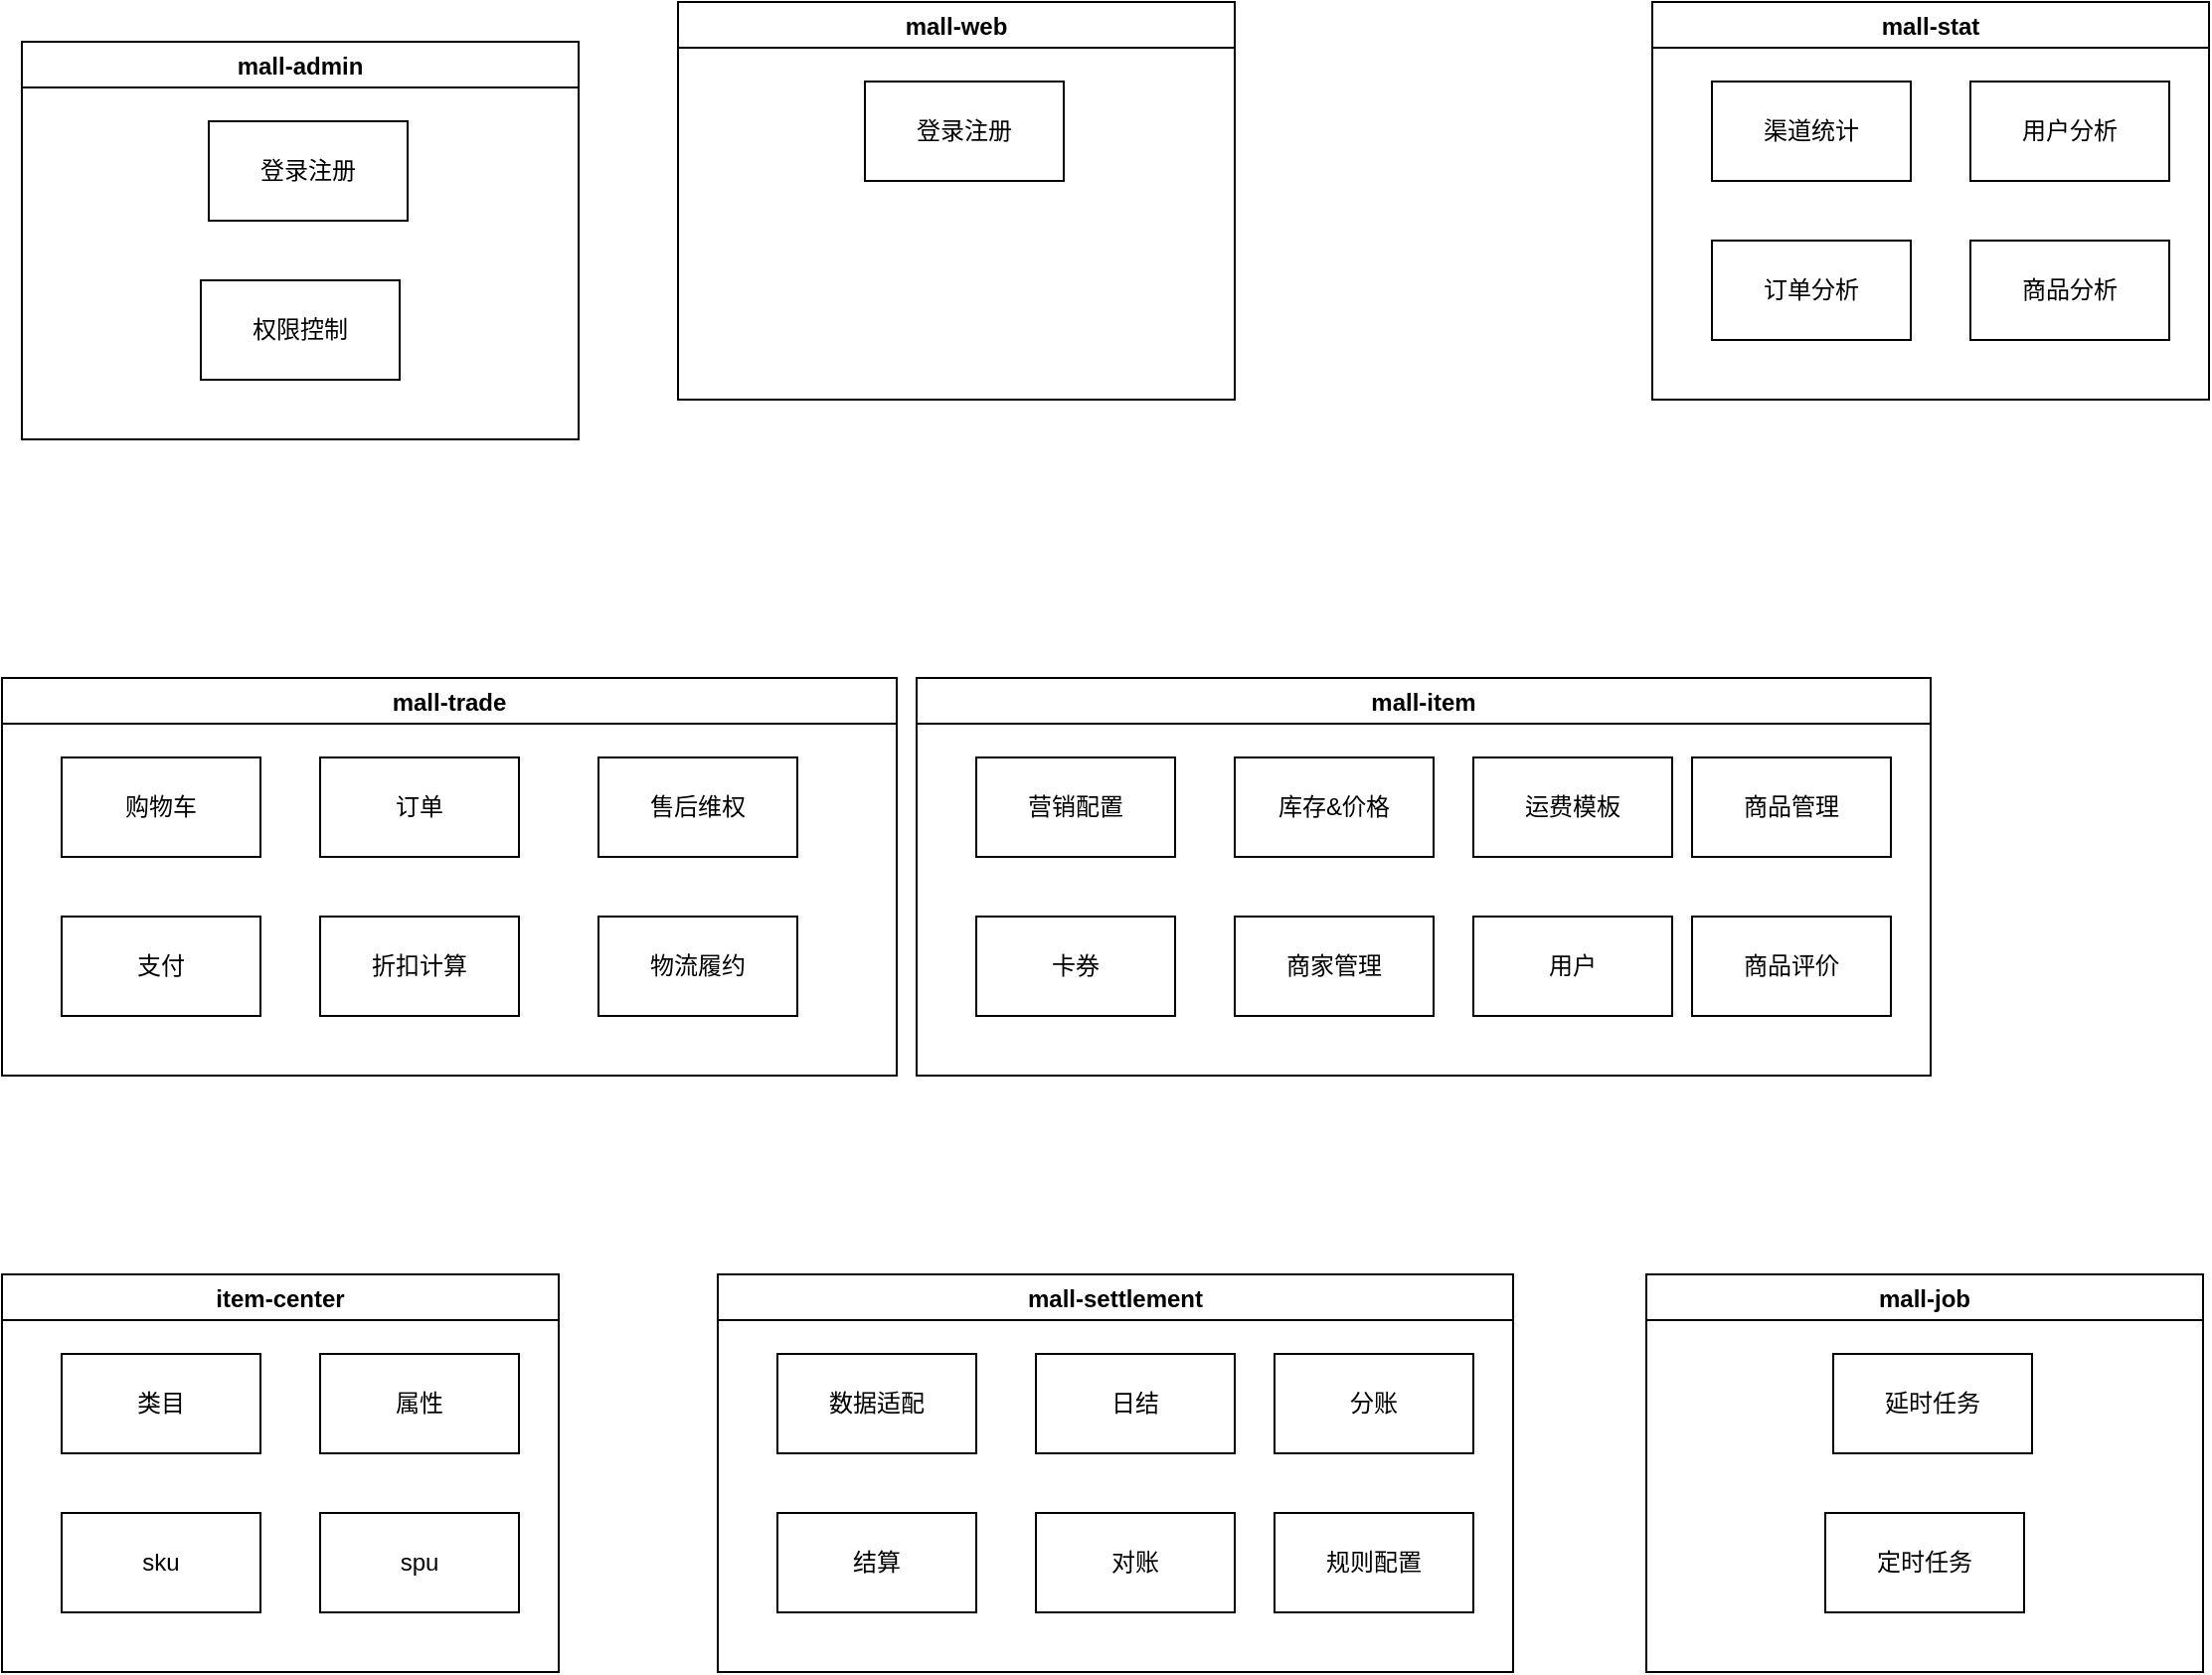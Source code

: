 <mxfile version="15.6.8" type="github">
  <diagram id="fSBuzKOIVJvP2pdpVcd-" name="第 1 页">
    <mxGraphModel dx="1422" dy="762" grid="1" gridSize="10" guides="1" tooltips="1" connect="1" arrows="1" fold="1" page="1" pageScale="1" pageWidth="827" pageHeight="1169" math="0" shadow="0">
      <root>
        <mxCell id="0" />
        <mxCell id="1" parent="0" />
        <mxCell id="d11UuQyd5OfxDeqS8vQ2-1" value="item-center" style="swimlane;comic=0;moveCells=0;treeMoving=0;treeFolding=0;metaEdit=0;container=0;autosize=0;fixDash=0;snapToPoint=0;portConstraintRotation=0;noLabel=0;horizontal=1;" vertex="1" parent="1">
          <mxGeometry y="1080" width="280" height="200" as="geometry" />
        </mxCell>
        <mxCell id="d11UuQyd5OfxDeqS8vQ2-2" value="类目" style="rounded=0;whiteSpace=wrap;html=1;" vertex="1" parent="d11UuQyd5OfxDeqS8vQ2-1">
          <mxGeometry x="30" y="40" width="100" height="50" as="geometry" />
        </mxCell>
        <mxCell id="d11UuQyd5OfxDeqS8vQ2-3" value="属性" style="rounded=0;whiteSpace=wrap;html=1;" vertex="1" parent="d11UuQyd5OfxDeqS8vQ2-1">
          <mxGeometry x="160" y="40" width="100" height="50" as="geometry" />
        </mxCell>
        <mxCell id="d11UuQyd5OfxDeqS8vQ2-4" value="sku" style="rounded=0;whiteSpace=wrap;html=1;" vertex="1" parent="d11UuQyd5OfxDeqS8vQ2-1">
          <mxGeometry x="30" y="120" width="100" height="50" as="geometry" />
        </mxCell>
        <mxCell id="d11UuQyd5OfxDeqS8vQ2-5" value="spu" style="rounded=0;whiteSpace=wrap;html=1;" vertex="1" parent="d11UuQyd5OfxDeqS8vQ2-1">
          <mxGeometry x="160" y="120" width="100" height="50" as="geometry" />
        </mxCell>
        <mxCell id="d11UuQyd5OfxDeqS8vQ2-6" value="mall-trade" style="swimlane;comic=0;moveCells=0;treeMoving=0;treeFolding=0;metaEdit=0;container=0;autosize=0;fixDash=0;snapToPoint=0;portConstraintRotation=0;noLabel=0;horizontal=1;" vertex="1" parent="1">
          <mxGeometry y="780" width="450" height="200" as="geometry" />
        </mxCell>
        <mxCell id="d11UuQyd5OfxDeqS8vQ2-7" value="购物车" style="rounded=0;whiteSpace=wrap;html=1;" vertex="1" parent="d11UuQyd5OfxDeqS8vQ2-6">
          <mxGeometry x="30" y="40" width="100" height="50" as="geometry" />
        </mxCell>
        <mxCell id="d11UuQyd5OfxDeqS8vQ2-8" value="订单" style="rounded=0;whiteSpace=wrap;html=1;" vertex="1" parent="d11UuQyd5OfxDeqS8vQ2-6">
          <mxGeometry x="160" y="40" width="100" height="50" as="geometry" />
        </mxCell>
        <mxCell id="d11UuQyd5OfxDeqS8vQ2-9" value="支付" style="rounded=0;whiteSpace=wrap;html=1;" vertex="1" parent="d11UuQyd5OfxDeqS8vQ2-6">
          <mxGeometry x="30" y="120" width="100" height="50" as="geometry" />
        </mxCell>
        <mxCell id="d11UuQyd5OfxDeqS8vQ2-10" value="折扣计算" style="rounded=0;whiteSpace=wrap;html=1;" vertex="1" parent="d11UuQyd5OfxDeqS8vQ2-6">
          <mxGeometry x="160" y="120" width="100" height="50" as="geometry" />
        </mxCell>
        <mxCell id="d11UuQyd5OfxDeqS8vQ2-11" value="售后维权" style="rounded=0;whiteSpace=wrap;html=1;" vertex="1" parent="d11UuQyd5OfxDeqS8vQ2-6">
          <mxGeometry x="300" y="40" width="100" height="50" as="geometry" />
        </mxCell>
        <mxCell id="d11UuQyd5OfxDeqS8vQ2-12" value="物流履约" style="rounded=0;whiteSpace=wrap;html=1;" vertex="1" parent="d11UuQyd5OfxDeqS8vQ2-6">
          <mxGeometry x="300" y="120" width="100" height="50" as="geometry" />
        </mxCell>
        <mxCell id="d11UuQyd5OfxDeqS8vQ2-13" value="mall-item" style="swimlane;comic=0;moveCells=0;treeMoving=0;treeFolding=0;metaEdit=0;container=0;autosize=0;fixDash=0;snapToPoint=0;portConstraintRotation=0;noLabel=0;horizontal=1;" vertex="1" parent="1">
          <mxGeometry x="460" y="780" width="510" height="200" as="geometry" />
        </mxCell>
        <mxCell id="d11UuQyd5OfxDeqS8vQ2-14" value="营销配置" style="rounded=0;whiteSpace=wrap;html=1;" vertex="1" parent="d11UuQyd5OfxDeqS8vQ2-13">
          <mxGeometry x="30" y="40" width="100" height="50" as="geometry" />
        </mxCell>
        <mxCell id="d11UuQyd5OfxDeqS8vQ2-15" value="库存&amp;amp;价格" style="rounded=0;whiteSpace=wrap;html=1;" vertex="1" parent="d11UuQyd5OfxDeqS8vQ2-13">
          <mxGeometry x="160" y="40" width="100" height="50" as="geometry" />
        </mxCell>
        <mxCell id="d11UuQyd5OfxDeqS8vQ2-16" value="卡券" style="rounded=0;whiteSpace=wrap;html=1;" vertex="1" parent="d11UuQyd5OfxDeqS8vQ2-13">
          <mxGeometry x="30" y="120" width="100" height="50" as="geometry" />
        </mxCell>
        <mxCell id="d11UuQyd5OfxDeqS8vQ2-17" value="商家管理" style="rounded=0;whiteSpace=wrap;html=1;" vertex="1" parent="d11UuQyd5OfxDeqS8vQ2-13">
          <mxGeometry x="160" y="120" width="100" height="50" as="geometry" />
        </mxCell>
        <mxCell id="d11UuQyd5OfxDeqS8vQ2-18" value="商品管理" style="rounded=0;whiteSpace=wrap;html=1;" vertex="1" parent="d11UuQyd5OfxDeqS8vQ2-13">
          <mxGeometry x="390" y="40" width="100" height="50" as="geometry" />
        </mxCell>
        <mxCell id="d11UuQyd5OfxDeqS8vQ2-19" value="用户" style="rounded=0;whiteSpace=wrap;html=1;" vertex="1" parent="d11UuQyd5OfxDeqS8vQ2-13">
          <mxGeometry x="280" y="120" width="100" height="50" as="geometry" />
        </mxCell>
        <mxCell id="d11UuQyd5OfxDeqS8vQ2-20" value="商品评价" style="rounded=0;whiteSpace=wrap;html=1;" vertex="1" parent="d11UuQyd5OfxDeqS8vQ2-13">
          <mxGeometry x="390" y="120" width="100" height="50" as="geometry" />
        </mxCell>
        <mxCell id="d11UuQyd5OfxDeqS8vQ2-21" value="运费模板" style="rounded=0;whiteSpace=wrap;html=1;" vertex="1" parent="d11UuQyd5OfxDeqS8vQ2-13">
          <mxGeometry x="280" y="40" width="100" height="50" as="geometry" />
        </mxCell>
        <mxCell id="d11UuQyd5OfxDeqS8vQ2-22" value="mall-settlement" style="swimlane;comic=0;moveCells=0;treeMoving=0;treeFolding=0;metaEdit=0;container=0;autosize=0;fixDash=0;snapToPoint=0;portConstraintRotation=0;noLabel=0;horizontal=1;" vertex="1" parent="1">
          <mxGeometry x="360" y="1080" width="400" height="200" as="geometry" />
        </mxCell>
        <mxCell id="d11UuQyd5OfxDeqS8vQ2-23" value="数据适配" style="rounded=0;whiteSpace=wrap;html=1;" vertex="1" parent="d11UuQyd5OfxDeqS8vQ2-22">
          <mxGeometry x="30" y="40" width="100" height="50" as="geometry" />
        </mxCell>
        <mxCell id="d11UuQyd5OfxDeqS8vQ2-24" value="日结" style="rounded=0;whiteSpace=wrap;html=1;" vertex="1" parent="d11UuQyd5OfxDeqS8vQ2-22">
          <mxGeometry x="160" y="40" width="100" height="50" as="geometry" />
        </mxCell>
        <mxCell id="d11UuQyd5OfxDeqS8vQ2-25" value="结算" style="rounded=0;whiteSpace=wrap;html=1;" vertex="1" parent="d11UuQyd5OfxDeqS8vQ2-22">
          <mxGeometry x="30" y="120" width="100" height="50" as="geometry" />
        </mxCell>
        <mxCell id="d11UuQyd5OfxDeqS8vQ2-26" value="对账" style="rounded=0;whiteSpace=wrap;html=1;" vertex="1" parent="d11UuQyd5OfxDeqS8vQ2-22">
          <mxGeometry x="160" y="120" width="100" height="50" as="geometry" />
        </mxCell>
        <mxCell id="d11UuQyd5OfxDeqS8vQ2-27" value="分账" style="rounded=0;whiteSpace=wrap;html=1;" vertex="1" parent="d11UuQyd5OfxDeqS8vQ2-22">
          <mxGeometry x="280" y="40" width="100" height="50" as="geometry" />
        </mxCell>
        <mxCell id="d11UuQyd5OfxDeqS8vQ2-28" value="规则配置" style="rounded=0;whiteSpace=wrap;html=1;" vertex="1" parent="d11UuQyd5OfxDeqS8vQ2-22">
          <mxGeometry x="280" y="120" width="100" height="50" as="geometry" />
        </mxCell>
        <mxCell id="d11UuQyd5OfxDeqS8vQ2-29" value="mall-stat" style="swimlane;comic=0;moveCells=0;treeMoving=0;treeFolding=0;metaEdit=0;container=0;autosize=0;fixDash=0;snapToPoint=0;portConstraintRotation=0;noLabel=0;horizontal=1;" vertex="1" parent="1">
          <mxGeometry x="830" y="440" width="280" height="200" as="geometry" />
        </mxCell>
        <mxCell id="d11UuQyd5OfxDeqS8vQ2-30" value="渠道统计" style="rounded=0;whiteSpace=wrap;html=1;" vertex="1" parent="d11UuQyd5OfxDeqS8vQ2-29">
          <mxGeometry x="30" y="40" width="100" height="50" as="geometry" />
        </mxCell>
        <mxCell id="d11UuQyd5OfxDeqS8vQ2-31" value="用户分析" style="rounded=0;whiteSpace=wrap;html=1;" vertex="1" parent="d11UuQyd5OfxDeqS8vQ2-29">
          <mxGeometry x="160" y="40" width="100" height="50" as="geometry" />
        </mxCell>
        <mxCell id="d11UuQyd5OfxDeqS8vQ2-32" value="订单分析" style="rounded=0;whiteSpace=wrap;html=1;" vertex="1" parent="d11UuQyd5OfxDeqS8vQ2-29">
          <mxGeometry x="30" y="120" width="100" height="50" as="geometry" />
        </mxCell>
        <mxCell id="d11UuQyd5OfxDeqS8vQ2-33" value="商品分析" style="rounded=0;whiteSpace=wrap;html=1;" vertex="1" parent="d11UuQyd5OfxDeqS8vQ2-29">
          <mxGeometry x="160" y="120" width="100" height="50" as="geometry" />
        </mxCell>
        <mxCell id="d11UuQyd5OfxDeqS8vQ2-34" value="mall-job" style="swimlane;comic=0;moveCells=0;treeMoving=0;treeFolding=0;metaEdit=0;container=0;autosize=0;fixDash=0;snapToPoint=0;portConstraintRotation=0;noLabel=0;horizontal=1;" vertex="1" parent="1">
          <mxGeometry x="827" y="1080" width="280" height="200" as="geometry" />
        </mxCell>
        <mxCell id="d11UuQyd5OfxDeqS8vQ2-35" value="延时任务" style="rounded=0;whiteSpace=wrap;html=1;" vertex="1" parent="d11UuQyd5OfxDeqS8vQ2-34">
          <mxGeometry x="94" y="40" width="100" height="50" as="geometry" />
        </mxCell>
        <mxCell id="d11UuQyd5OfxDeqS8vQ2-36" value="定时任务" style="rounded=0;whiteSpace=wrap;html=1;" vertex="1" parent="d11UuQyd5OfxDeqS8vQ2-34">
          <mxGeometry x="90" y="120" width="100" height="50" as="geometry" />
        </mxCell>
        <mxCell id="d11UuQyd5OfxDeqS8vQ2-37" value="mall-admin" style="swimlane;comic=0;moveCells=0;treeMoving=0;treeFolding=0;metaEdit=0;container=0;autosize=0;fixDash=0;snapToPoint=0;portConstraintRotation=0;noLabel=0;horizontal=1;" vertex="1" parent="1">
          <mxGeometry x="10" y="460" width="280" height="200" as="geometry" />
        </mxCell>
        <mxCell id="d11UuQyd5OfxDeqS8vQ2-38" value="登录注册" style="rounded=0;whiteSpace=wrap;html=1;" vertex="1" parent="d11UuQyd5OfxDeqS8vQ2-37">
          <mxGeometry x="94" y="40" width="100" height="50" as="geometry" />
        </mxCell>
        <mxCell id="d11UuQyd5OfxDeqS8vQ2-39" value="权限控制" style="rounded=0;whiteSpace=wrap;html=1;" vertex="1" parent="d11UuQyd5OfxDeqS8vQ2-37">
          <mxGeometry x="90" y="120" width="100" height="50" as="geometry" />
        </mxCell>
        <mxCell id="d11UuQyd5OfxDeqS8vQ2-40" value="mall-web" style="swimlane;comic=0;moveCells=0;treeMoving=0;treeFolding=0;metaEdit=0;container=0;autosize=0;fixDash=0;snapToPoint=0;portConstraintRotation=0;noLabel=0;horizontal=1;" vertex="1" parent="1">
          <mxGeometry x="340" y="440" width="280" height="200" as="geometry" />
        </mxCell>
        <mxCell id="d11UuQyd5OfxDeqS8vQ2-41" value="登录注册" style="rounded=0;whiteSpace=wrap;html=1;" vertex="1" parent="d11UuQyd5OfxDeqS8vQ2-40">
          <mxGeometry x="94" y="40" width="100" height="50" as="geometry" />
        </mxCell>
      </root>
    </mxGraphModel>
  </diagram>
</mxfile>
